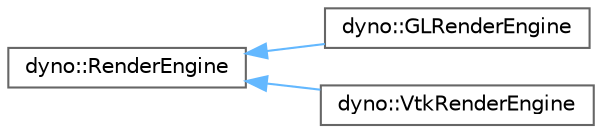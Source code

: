 digraph "Graphical Class Hierarchy"
{
 // LATEX_PDF_SIZE
  bgcolor="transparent";
  edge [fontname=Helvetica,fontsize=10,labelfontname=Helvetica,labelfontsize=10];
  node [fontname=Helvetica,fontsize=10,shape=box,height=0.2,width=0.4];
  rankdir="LR";
  Node0 [id="Node000000",label="dyno::RenderEngine",height=0.2,width=0.4,color="grey40", fillcolor="white", style="filled",URL="$classdyno_1_1_render_engine.html",tooltip=" "];
  Node0 -> Node1 [id="edge392_Node000000_Node000001",dir="back",color="steelblue1",style="solid",tooltip=" "];
  Node1 [id="Node000001",label="dyno::GLRenderEngine",height=0.2,width=0.4,color="grey40", fillcolor="white", style="filled",URL="$classdyno_1_1_g_l_render_engine.html",tooltip=" "];
  Node0 -> Node2 [id="edge393_Node000000_Node000002",dir="back",color="steelblue1",style="solid",tooltip=" "];
  Node2 [id="Node000002",label="dyno::VtkRenderEngine",height=0.2,width=0.4,color="grey40", fillcolor="white", style="filled",URL="$classdyno_1_1_vtk_render_engine.html",tooltip=" "];
}

